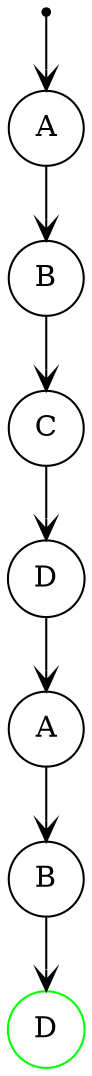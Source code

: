 digraph Trie {
    node [shape=circle];
    edge [arrowhead=vee];

    root [label="", shape=point];
    A2 [label = "A"];
    B2 [label = "B"];
    D2 [label = "D",color = green];
    root -> A -> B -> C -> D -> A2 -> B2 -> D2;
}